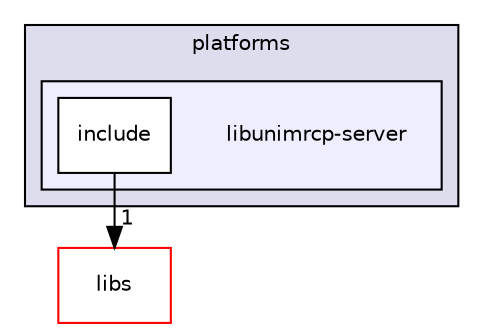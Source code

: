 digraph "libunimrcp-server" {
  compound=true
  node [ fontsize="10", fontname="Helvetica"];
  edge [ labelfontsize="10", labelfontname="Helvetica"];
  subgraph clusterdir_c2729ddf18bab012de856b523eb05d8f {
    graph [ bgcolor="#ddddee", pencolor="black", label="platforms" fontname="Helvetica", fontsize="10", URL="dir_c2729ddf18bab012de856b523eb05d8f.html"]
  subgraph clusterdir_c662ca9af3df7d72bd4d5e29e5b2841e {
    graph [ bgcolor="#eeeeff", pencolor="black", label="" URL="dir_c662ca9af3df7d72bd4d5e29e5b2841e.html"];
    dir_c662ca9af3df7d72bd4d5e29e5b2841e [shape=plaintext label="libunimrcp-server"];
    dir_8a8e9e2d5e963ee8e32a7dc7a1b3824c [shape=box label="include" color="black" fillcolor="white" style="filled" URL="dir_8a8e9e2d5e963ee8e32a7dc7a1b3824c.html"];
  }
  }
  dir_6719ab1f1f7655efc2fa43f7eb574fd1 [shape=box label="libs" fillcolor="white" style="filled" color="red" URL="dir_6719ab1f1f7655efc2fa43f7eb574fd1.html"];
  dir_8a8e9e2d5e963ee8e32a7dc7a1b3824c->dir_6719ab1f1f7655efc2fa43f7eb574fd1 [headlabel="1", labeldistance=1.5 headhref="dir_000041_000000.html"];
}

